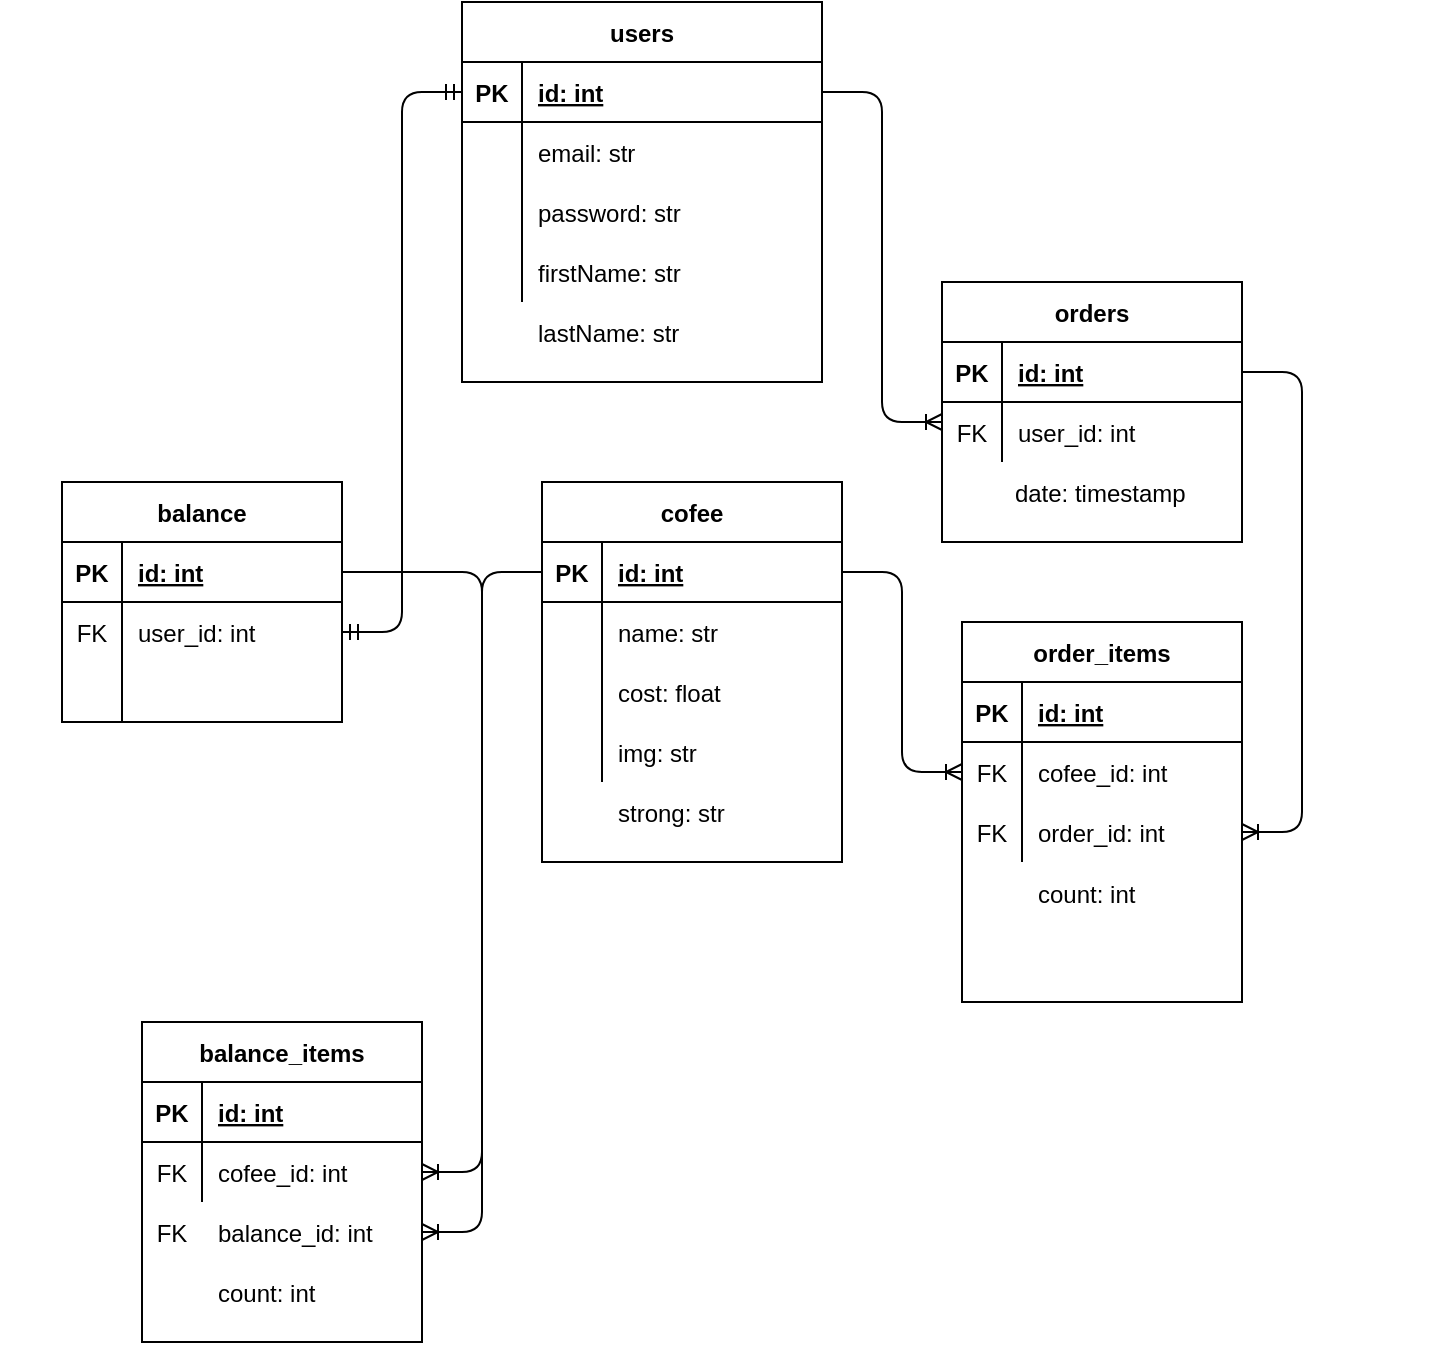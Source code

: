 <mxfile version="14.8.3" type="google"><diagram id="jveoBHC1NpLZILOf-J7W" name="Page-1"><mxGraphModel dx="1425" dy="818" grid="1" gridSize="10" guides="1" tooltips="1" connect="1" arrows="1" fold="1" page="1" pageScale="1" pageWidth="827" pageHeight="1169" math="0" shadow="0"><root><mxCell id="0"/><mxCell id="1" parent="0"/><mxCell id="tNfoL4weSqqiVghUMAil-2" value="users" style="shape=table;startSize=30;container=1;collapsible=1;childLayout=tableLayout;fixedRows=1;rowLines=0;fontStyle=1;align=center;resizeLast=1;" vertex="1" parent="1"><mxGeometry x="310" y="150" width="180" height="190" as="geometry"/></mxCell><mxCell id="tNfoL4weSqqiVghUMAil-3" value="" style="shape=partialRectangle;collapsible=0;dropTarget=0;pointerEvents=0;fillColor=none;top=0;left=0;bottom=1;right=0;points=[[0,0.5],[1,0.5]];portConstraint=eastwest;" vertex="1" parent="tNfoL4weSqqiVghUMAil-2"><mxGeometry y="30" width="180" height="30" as="geometry"/></mxCell><mxCell id="tNfoL4weSqqiVghUMAil-4" value="PK" style="shape=partialRectangle;connectable=0;fillColor=none;top=0;left=0;bottom=0;right=0;fontStyle=1;overflow=hidden;" vertex="1" parent="tNfoL4weSqqiVghUMAil-3"><mxGeometry width="30" height="30" as="geometry"/></mxCell><mxCell id="tNfoL4weSqqiVghUMAil-5" value="id: int" style="shape=partialRectangle;connectable=0;fillColor=none;top=0;left=0;bottom=0;right=0;align=left;spacingLeft=6;fontStyle=5;overflow=hidden;" vertex="1" parent="tNfoL4weSqqiVghUMAil-3"><mxGeometry x="30" width="150" height="30" as="geometry"/></mxCell><mxCell id="tNfoL4weSqqiVghUMAil-6" value="" style="shape=partialRectangle;collapsible=0;dropTarget=0;pointerEvents=0;fillColor=none;top=0;left=0;bottom=0;right=0;points=[[0,0.5],[1,0.5]];portConstraint=eastwest;" vertex="1" parent="tNfoL4weSqqiVghUMAil-2"><mxGeometry y="60" width="180" height="30" as="geometry"/></mxCell><mxCell id="tNfoL4weSqqiVghUMAil-7" value="" style="shape=partialRectangle;connectable=0;fillColor=none;top=0;left=0;bottom=0;right=0;editable=1;overflow=hidden;" vertex="1" parent="tNfoL4weSqqiVghUMAil-6"><mxGeometry width="30" height="30" as="geometry"/></mxCell><mxCell id="tNfoL4weSqqiVghUMAil-8" value="email: str" style="shape=partialRectangle;connectable=0;fillColor=none;top=0;left=0;bottom=0;right=0;align=left;spacingLeft=6;overflow=hidden;" vertex="1" parent="tNfoL4weSqqiVghUMAil-6"><mxGeometry x="30" width="150" height="30" as="geometry"/></mxCell><mxCell id="tNfoL4weSqqiVghUMAil-9" value="" style="shape=partialRectangle;collapsible=0;dropTarget=0;pointerEvents=0;fillColor=none;top=0;left=0;bottom=0;right=0;points=[[0,0.5],[1,0.5]];portConstraint=eastwest;" vertex="1" parent="tNfoL4weSqqiVghUMAil-2"><mxGeometry y="90" width="180" height="30" as="geometry"/></mxCell><mxCell id="tNfoL4weSqqiVghUMAil-10" value="" style="shape=partialRectangle;connectable=0;fillColor=none;top=0;left=0;bottom=0;right=0;editable=1;overflow=hidden;" vertex="1" parent="tNfoL4weSqqiVghUMAil-9"><mxGeometry width="30" height="30" as="geometry"/></mxCell><mxCell id="tNfoL4weSqqiVghUMAil-11" value="password: str" style="shape=partialRectangle;connectable=0;fillColor=none;top=0;left=0;bottom=0;right=0;align=left;spacingLeft=6;overflow=hidden;" vertex="1" parent="tNfoL4weSqqiVghUMAil-9"><mxGeometry x="30" width="150" height="30" as="geometry"/></mxCell><mxCell id="tNfoL4weSqqiVghUMAil-12" value="" style="shape=partialRectangle;collapsible=0;dropTarget=0;pointerEvents=0;fillColor=none;top=0;left=0;bottom=0;right=0;points=[[0,0.5],[1,0.5]];portConstraint=eastwest;" vertex="1" parent="tNfoL4weSqqiVghUMAil-2"><mxGeometry y="120" width="180" height="30" as="geometry"/></mxCell><mxCell id="tNfoL4weSqqiVghUMAil-13" value="" style="shape=partialRectangle;connectable=0;fillColor=none;top=0;left=0;bottom=0;right=0;editable=1;overflow=hidden;" vertex="1" parent="tNfoL4weSqqiVghUMAil-12"><mxGeometry width="30" height="30" as="geometry"/></mxCell><mxCell id="tNfoL4weSqqiVghUMAil-14" value="firstName: str" style="shape=partialRectangle;connectable=0;fillColor=none;top=0;left=0;bottom=0;right=0;align=left;spacingLeft=6;overflow=hidden;" vertex="1" parent="tNfoL4weSqqiVghUMAil-12"><mxGeometry x="30" width="150" height="30" as="geometry"/></mxCell><mxCell id="tNfoL4weSqqiVghUMAil-77" style="edgeStyle=orthogonalEdgeStyle;rounded=0;orthogonalLoop=1;jettySize=auto;html=1;exitX=1;exitY=0.5;exitDx=0;exitDy=0;" edge="1" parent="tNfoL4weSqqiVghUMAil-2" source="tNfoL4weSqqiVghUMAil-12" target="tNfoL4weSqqiVghUMAil-12"><mxGeometry relative="1" as="geometry"/></mxCell><mxCell id="tNfoL4weSqqiVghUMAil-15" value="lastName: str" style="shape=partialRectangle;connectable=0;fillColor=none;top=0;left=0;bottom=0;right=0;align=left;spacingLeft=6;overflow=hidden;" vertex="1" parent="1"><mxGeometry x="340" y="300" width="110" height="30" as="geometry"/></mxCell><mxCell id="tNfoL4weSqqiVghUMAil-16" value="orders" style="shape=table;startSize=30;container=1;collapsible=1;childLayout=tableLayout;fixedRows=1;rowLines=0;fontStyle=1;align=center;resizeLast=1;" vertex="1" parent="1"><mxGeometry x="550" y="290" width="150" height="130" as="geometry"/></mxCell><mxCell id="tNfoL4weSqqiVghUMAil-17" value="" style="shape=partialRectangle;collapsible=0;dropTarget=0;pointerEvents=0;fillColor=none;top=0;left=0;bottom=1;right=0;points=[[0,0.5],[1,0.5]];portConstraint=eastwest;" vertex="1" parent="tNfoL4weSqqiVghUMAil-16"><mxGeometry y="30" width="150" height="30" as="geometry"/></mxCell><mxCell id="tNfoL4weSqqiVghUMAil-18" value="PK" style="shape=partialRectangle;connectable=0;fillColor=none;top=0;left=0;bottom=0;right=0;fontStyle=1;overflow=hidden;" vertex="1" parent="tNfoL4weSqqiVghUMAil-17"><mxGeometry width="30" height="30" as="geometry"/></mxCell><mxCell id="tNfoL4weSqqiVghUMAil-19" value="id: int" style="shape=partialRectangle;connectable=0;fillColor=none;top=0;left=0;bottom=0;right=0;align=left;spacingLeft=6;fontStyle=5;overflow=hidden;" vertex="1" parent="tNfoL4weSqqiVghUMAil-17"><mxGeometry x="30" width="120" height="30" as="geometry"/></mxCell><mxCell id="tNfoL4weSqqiVghUMAil-20" value="" style="shape=partialRectangle;collapsible=0;dropTarget=0;pointerEvents=0;fillColor=none;top=0;left=0;bottom=0;right=0;points=[[0,0.5],[1,0.5]];portConstraint=eastwest;" vertex="1" parent="tNfoL4weSqqiVghUMAil-16"><mxGeometry y="60" width="150" height="30" as="geometry"/></mxCell><mxCell id="tNfoL4weSqqiVghUMAil-21" value="FK" style="shape=partialRectangle;connectable=0;fillColor=none;top=0;left=0;bottom=0;right=0;editable=1;overflow=hidden;" vertex="1" parent="tNfoL4weSqqiVghUMAil-20"><mxGeometry width="30" height="30" as="geometry"/></mxCell><mxCell id="tNfoL4weSqqiVghUMAil-22" value="user_id: int" style="shape=partialRectangle;connectable=0;fillColor=none;top=0;left=0;bottom=0;right=0;align=left;spacingLeft=6;overflow=hidden;" vertex="1" parent="tNfoL4weSqqiVghUMAil-20"><mxGeometry x="30" width="120" height="30" as="geometry"/></mxCell><mxCell id="tNfoL4weSqqiVghUMAil-30" value="cofee" style="shape=table;startSize=30;container=1;collapsible=1;childLayout=tableLayout;fixedRows=1;rowLines=0;fontStyle=1;align=center;resizeLast=1;" vertex="1" parent="1"><mxGeometry x="350" y="390" width="150" height="190" as="geometry"><mxRectangle x="80" y="520" width="60" height="30" as="alternateBounds"/></mxGeometry></mxCell><mxCell id="tNfoL4weSqqiVghUMAil-31" value="" style="shape=partialRectangle;collapsible=0;dropTarget=0;pointerEvents=0;fillColor=none;top=0;left=0;bottom=1;right=0;points=[[0,0.5],[1,0.5]];portConstraint=eastwest;" vertex="1" parent="tNfoL4weSqqiVghUMAil-30"><mxGeometry y="30" width="150" height="30" as="geometry"/></mxCell><mxCell id="tNfoL4weSqqiVghUMAil-32" value="PK" style="shape=partialRectangle;connectable=0;fillColor=none;top=0;left=0;bottom=0;right=0;fontStyle=1;overflow=hidden;" vertex="1" parent="tNfoL4weSqqiVghUMAil-31"><mxGeometry width="30" height="30" as="geometry"/></mxCell><mxCell id="tNfoL4weSqqiVghUMAil-33" value="id: int" style="shape=partialRectangle;connectable=0;fillColor=none;top=0;left=0;bottom=0;right=0;align=left;spacingLeft=6;fontStyle=5;overflow=hidden;" vertex="1" parent="tNfoL4weSqqiVghUMAil-31"><mxGeometry x="30" width="120" height="30" as="geometry"/></mxCell><mxCell id="tNfoL4weSqqiVghUMAil-34" value="" style="shape=partialRectangle;collapsible=0;dropTarget=0;pointerEvents=0;fillColor=none;top=0;left=0;bottom=0;right=0;points=[[0,0.5],[1,0.5]];portConstraint=eastwest;" vertex="1" parent="tNfoL4weSqqiVghUMAil-30"><mxGeometry y="60" width="150" height="30" as="geometry"/></mxCell><mxCell id="tNfoL4weSqqiVghUMAil-35" value="" style="shape=partialRectangle;connectable=0;fillColor=none;top=0;left=0;bottom=0;right=0;editable=1;overflow=hidden;" vertex="1" parent="tNfoL4weSqqiVghUMAil-34"><mxGeometry width="30" height="30" as="geometry"/></mxCell><mxCell id="tNfoL4weSqqiVghUMAil-36" value="name: str" style="shape=partialRectangle;connectable=0;fillColor=none;top=0;left=0;bottom=0;right=0;align=left;spacingLeft=6;overflow=hidden;" vertex="1" parent="tNfoL4weSqqiVghUMAil-34"><mxGeometry x="30" width="120" height="30" as="geometry"/></mxCell><mxCell id="tNfoL4weSqqiVghUMAil-37" value="" style="shape=partialRectangle;collapsible=0;dropTarget=0;pointerEvents=0;fillColor=none;top=0;left=0;bottom=0;right=0;points=[[0,0.5],[1,0.5]];portConstraint=eastwest;" vertex="1" parent="tNfoL4weSqqiVghUMAil-30"><mxGeometry y="90" width="150" height="30" as="geometry"/></mxCell><mxCell id="tNfoL4weSqqiVghUMAil-38" value="" style="shape=partialRectangle;connectable=0;fillColor=none;top=0;left=0;bottom=0;right=0;editable=1;overflow=hidden;" vertex="1" parent="tNfoL4weSqqiVghUMAil-37"><mxGeometry width="30" height="30" as="geometry"/></mxCell><mxCell id="tNfoL4weSqqiVghUMAil-39" value="cost: float" style="shape=partialRectangle;connectable=0;fillColor=none;top=0;left=0;bottom=0;right=0;align=left;spacingLeft=6;overflow=hidden;" vertex="1" parent="tNfoL4weSqqiVghUMAil-37"><mxGeometry x="30" width="120" height="30" as="geometry"/></mxCell><mxCell id="tNfoL4weSqqiVghUMAil-40" value="" style="shape=partialRectangle;collapsible=0;dropTarget=0;pointerEvents=0;fillColor=none;top=0;left=0;bottom=0;right=0;points=[[0,0.5],[1,0.5]];portConstraint=eastwest;" vertex="1" parent="tNfoL4weSqqiVghUMAil-30"><mxGeometry y="120" width="150" height="30" as="geometry"/></mxCell><mxCell id="tNfoL4weSqqiVghUMAil-41" value="" style="shape=partialRectangle;connectable=0;fillColor=none;top=0;left=0;bottom=0;right=0;editable=1;overflow=hidden;" vertex="1" parent="tNfoL4weSqqiVghUMAil-40"><mxGeometry width="30" height="30" as="geometry"/></mxCell><mxCell id="tNfoL4weSqqiVghUMAil-42" value="" style="shape=partialRectangle;connectable=0;fillColor=none;top=0;left=0;bottom=0;right=0;align=left;spacingLeft=6;overflow=hidden;" vertex="1" parent="tNfoL4weSqqiVghUMAil-40"><mxGeometry x="30" width="120" height="30" as="geometry"/></mxCell><mxCell id="tNfoL4weSqqiVghUMAil-44" value="order_items" style="shape=table;startSize=30;container=1;collapsible=1;childLayout=tableLayout;fixedRows=1;rowLines=0;fontStyle=1;align=center;resizeLast=1;" vertex="1" parent="1"><mxGeometry x="560" y="460" width="140" height="190" as="geometry"/></mxCell><mxCell id="tNfoL4weSqqiVghUMAil-45" value="" style="shape=partialRectangle;collapsible=0;dropTarget=0;pointerEvents=0;fillColor=none;top=0;left=0;bottom=1;right=0;points=[[0,0.5],[1,0.5]];portConstraint=eastwest;" vertex="1" parent="tNfoL4weSqqiVghUMAil-44"><mxGeometry y="30" width="140" height="30" as="geometry"/></mxCell><mxCell id="tNfoL4weSqqiVghUMAil-46" value="PK" style="shape=partialRectangle;connectable=0;fillColor=none;top=0;left=0;bottom=0;right=0;fontStyle=1;overflow=hidden;" vertex="1" parent="tNfoL4weSqqiVghUMAil-45"><mxGeometry width="30" height="30" as="geometry"/></mxCell><mxCell id="tNfoL4weSqqiVghUMAil-47" value="id: int" style="shape=partialRectangle;connectable=0;fillColor=none;top=0;left=0;bottom=0;right=0;align=left;spacingLeft=6;fontStyle=5;overflow=hidden;" vertex="1" parent="tNfoL4weSqqiVghUMAil-45"><mxGeometry x="30" width="110" height="30" as="geometry"/></mxCell><mxCell id="tNfoL4weSqqiVghUMAil-48" value="" style="shape=partialRectangle;collapsible=0;dropTarget=0;pointerEvents=0;fillColor=none;top=0;left=0;bottom=0;right=0;points=[[0,0.5],[1,0.5]];portConstraint=eastwest;" vertex="1" parent="tNfoL4weSqqiVghUMAil-44"><mxGeometry y="60" width="140" height="30" as="geometry"/></mxCell><mxCell id="tNfoL4weSqqiVghUMAil-49" value="FK" style="shape=partialRectangle;connectable=0;fillColor=none;top=0;left=0;bottom=0;right=0;editable=1;overflow=hidden;" vertex="1" parent="tNfoL4weSqqiVghUMAil-48"><mxGeometry width="30" height="30" as="geometry"/></mxCell><mxCell id="tNfoL4weSqqiVghUMAil-50" value="cofee_id: int" style="shape=partialRectangle;connectable=0;fillColor=none;top=0;left=0;bottom=0;right=0;align=left;spacingLeft=6;overflow=hidden;" vertex="1" parent="tNfoL4weSqqiVghUMAil-48"><mxGeometry x="30" width="110" height="30" as="geometry"/></mxCell><mxCell id="tNfoL4weSqqiVghUMAil-51" value="" style="shape=partialRectangle;collapsible=0;dropTarget=0;pointerEvents=0;fillColor=none;top=0;left=0;bottom=0;right=0;points=[[0,0.5],[1,0.5]];portConstraint=eastwest;" vertex="1" parent="tNfoL4weSqqiVghUMAil-44"><mxGeometry y="90" width="140" height="30" as="geometry"/></mxCell><mxCell id="tNfoL4weSqqiVghUMAil-52" value="FK" style="shape=partialRectangle;connectable=0;fillColor=none;top=0;left=0;bottom=0;right=0;editable=1;overflow=hidden;" vertex="1" parent="tNfoL4weSqqiVghUMAil-51"><mxGeometry width="30" height="30" as="geometry"/></mxCell><mxCell id="tNfoL4weSqqiVghUMAil-53" value="order_id: int" style="shape=partialRectangle;connectable=0;fillColor=none;top=0;left=0;bottom=0;right=0;align=left;spacingLeft=6;overflow=hidden;" vertex="1" parent="tNfoL4weSqqiVghUMAil-51"><mxGeometry x="30" width="110" height="30" as="geometry"/></mxCell><mxCell id="tNfoL4weSqqiVghUMAil-54" value="" style="shape=partialRectangle;collapsible=0;dropTarget=0;pointerEvents=0;fillColor=none;top=0;left=0;bottom=0;right=0;points=[[0,0.5],[1,0.5]];portConstraint=eastwest;" vertex="1" parent="1"><mxGeometry x="560" y="370" width="240" height="40" as="geometry"/></mxCell><mxCell id="tNfoL4weSqqiVghUMAil-55" value="" style="shape=partialRectangle;connectable=0;fillColor=none;top=0;left=0;bottom=0;right=0;editable=1;overflow=hidden;" vertex="1" parent="tNfoL4weSqqiVghUMAil-54"><mxGeometry width="27.692" height="30" as="geometry"/></mxCell><mxCell id="tNfoL4weSqqiVghUMAil-56" value="date: timestamp" style="shape=partialRectangle;connectable=0;fillColor=none;top=0;left=0;bottom=0;right=0;align=left;spacingLeft=6;overflow=hidden;" vertex="1" parent="tNfoL4weSqqiVghUMAil-54"><mxGeometry x="18.46" y="10" width="111.54" height="30" as="geometry"/></mxCell><mxCell id="tNfoL4weSqqiVghUMAil-60" value="" style="shape=partialRectangle;collapsible=0;dropTarget=0;pointerEvents=0;fillColor=none;top=0;left=0;bottom=0;right=0;points=[[0,0.5],[1,0.5]];portConstraint=eastwest;" vertex="1" parent="1"><mxGeometry x="420" y="570" width="260" height="30" as="geometry"/></mxCell><mxCell id="tNfoL4weSqqiVghUMAil-61" value="" style="shape=partialRectangle;connectable=0;fillColor=none;top=0;left=0;bottom=0;right=0;editable=1;overflow=hidden;" vertex="1" parent="tNfoL4weSqqiVghUMAil-60"><mxGeometry x="140" y="25.5" width="30" height="30" as="geometry"/></mxCell><mxCell id="tNfoL4weSqqiVghUMAil-62" value="count: int" style="shape=partialRectangle;connectable=0;fillColor=none;top=0;left=0;bottom=0;right=0;align=left;spacingLeft=6;overflow=hidden;" vertex="1" parent="1"><mxGeometry x="590" y="580.5" width="90" height="30" as="geometry"/></mxCell><mxCell id="tNfoL4weSqqiVghUMAil-63" value="balance" style="shape=table;startSize=30;container=1;collapsible=1;childLayout=tableLayout;fixedRows=1;rowLines=0;fontStyle=1;align=center;resizeLast=1;" vertex="1" parent="1"><mxGeometry x="110" y="390" width="140" height="120" as="geometry"/></mxCell><mxCell id="tNfoL4weSqqiVghUMAil-64" value="" style="shape=partialRectangle;collapsible=0;dropTarget=0;pointerEvents=0;fillColor=none;top=0;left=0;bottom=1;right=0;points=[[0,0.5],[1,0.5]];portConstraint=eastwest;" vertex="1" parent="tNfoL4weSqqiVghUMAil-63"><mxGeometry y="30" width="140" height="30" as="geometry"/></mxCell><mxCell id="tNfoL4weSqqiVghUMAil-65" value="PK" style="shape=partialRectangle;connectable=0;fillColor=none;top=0;left=0;bottom=0;right=0;fontStyle=1;overflow=hidden;" vertex="1" parent="tNfoL4weSqqiVghUMAil-64"><mxGeometry width="30" height="30" as="geometry"/></mxCell><mxCell id="tNfoL4weSqqiVghUMAil-66" value="id: int" style="shape=partialRectangle;connectable=0;fillColor=none;top=0;left=0;bottom=0;right=0;align=left;spacingLeft=6;fontStyle=5;overflow=hidden;" vertex="1" parent="tNfoL4weSqqiVghUMAil-64"><mxGeometry x="30" width="110" height="30" as="geometry"/></mxCell><mxCell id="tNfoL4weSqqiVghUMAil-67" value="" style="shape=partialRectangle;collapsible=0;dropTarget=0;pointerEvents=0;fillColor=none;top=0;left=0;bottom=0;right=0;points=[[0,0.5],[1,0.5]];portConstraint=eastwest;" vertex="1" parent="tNfoL4weSqqiVghUMAil-63"><mxGeometry y="60" width="140" height="30" as="geometry"/></mxCell><mxCell id="tNfoL4weSqqiVghUMAil-68" value="FK" style="shape=partialRectangle;connectable=0;fillColor=none;top=0;left=0;bottom=0;right=0;editable=1;overflow=hidden;" vertex="1" parent="tNfoL4weSqqiVghUMAil-67"><mxGeometry width="30" height="30" as="geometry"/></mxCell><mxCell id="tNfoL4weSqqiVghUMAil-69" value="user_id: int" style="shape=partialRectangle;connectable=0;fillColor=none;top=0;left=0;bottom=0;right=0;align=left;spacingLeft=6;overflow=hidden;" vertex="1" parent="tNfoL4weSqqiVghUMAil-67"><mxGeometry x="30" width="110" height="30" as="geometry"/></mxCell><mxCell id="tNfoL4weSqqiVghUMAil-70" value="" style="shape=partialRectangle;collapsible=0;dropTarget=0;pointerEvents=0;fillColor=none;top=0;left=0;bottom=0;right=0;points=[[0,0.5],[1,0.5]];portConstraint=eastwest;" vertex="1" parent="tNfoL4weSqqiVghUMAil-63"><mxGeometry y="90" width="140" height="30" as="geometry"/></mxCell><mxCell id="tNfoL4weSqqiVghUMAil-71" value="" style="shape=partialRectangle;connectable=0;fillColor=none;top=0;left=0;bottom=0;right=0;editable=1;overflow=hidden;" vertex="1" parent="tNfoL4weSqqiVghUMAil-70"><mxGeometry width="30" height="30" as="geometry"/></mxCell><mxCell id="tNfoL4weSqqiVghUMAil-72" value="" style="shape=partialRectangle;connectable=0;fillColor=none;top=0;left=0;bottom=0;right=0;align=left;spacingLeft=6;overflow=hidden;" vertex="1" parent="tNfoL4weSqqiVghUMAil-70"><mxGeometry x="30" width="110" height="30" as="geometry"/></mxCell><mxCell id="tNfoL4weSqqiVghUMAil-73" value="" style="shape=partialRectangle;collapsible=0;dropTarget=0;pointerEvents=0;fillColor=none;top=0;left=0;bottom=0;right=0;points=[[0,0.5],[1,0.5]];portConstraint=eastwest;" vertex="1" parent="1"><mxGeometry x="80" y="785.5" width="260" height="30" as="geometry"/></mxCell><mxCell id="tNfoL4weSqqiVghUMAil-74" value="" style="shape=partialRectangle;connectable=0;fillColor=none;top=0;left=0;bottom=0;right=0;editable=1;overflow=hidden;" vertex="1" parent="tNfoL4weSqqiVghUMAil-73"><mxGeometry width="30" height="30" as="geometry"/></mxCell><mxCell id="tNfoL4weSqqiVghUMAil-78" value="balance_items" style="shape=table;startSize=30;container=1;collapsible=1;childLayout=tableLayout;fixedRows=1;rowLines=0;fontStyle=1;align=center;resizeLast=1;" vertex="1" parent="1"><mxGeometry x="150" y="660" width="140" height="160" as="geometry"/></mxCell><mxCell id="tNfoL4weSqqiVghUMAil-79" value="" style="shape=partialRectangle;collapsible=0;dropTarget=0;pointerEvents=0;fillColor=none;top=0;left=0;bottom=1;right=0;points=[[0,0.5],[1,0.5]];portConstraint=eastwest;" vertex="1" parent="tNfoL4weSqqiVghUMAil-78"><mxGeometry y="30" width="140" height="30" as="geometry"/></mxCell><mxCell id="tNfoL4weSqqiVghUMAil-80" value="PK" style="shape=partialRectangle;connectable=0;fillColor=none;top=0;left=0;bottom=0;right=0;fontStyle=1;overflow=hidden;" vertex="1" parent="tNfoL4weSqqiVghUMAil-79"><mxGeometry width="30" height="30" as="geometry"/></mxCell><mxCell id="tNfoL4weSqqiVghUMAil-81" value="id: int" style="shape=partialRectangle;connectable=0;fillColor=none;top=0;left=0;bottom=0;right=0;align=left;spacingLeft=6;fontStyle=5;overflow=hidden;" vertex="1" parent="tNfoL4weSqqiVghUMAil-79"><mxGeometry x="30" width="110" height="30" as="geometry"/></mxCell><mxCell id="tNfoL4weSqqiVghUMAil-82" value="" style="shape=partialRectangle;collapsible=0;dropTarget=0;pointerEvents=0;fillColor=none;top=0;left=0;bottom=0;right=0;points=[[0,0.5],[1,0.5]];portConstraint=eastwest;" vertex="1" parent="tNfoL4weSqqiVghUMAil-78"><mxGeometry y="60" width="140" height="30" as="geometry"/></mxCell><mxCell id="tNfoL4weSqqiVghUMAil-83" value="FK" style="shape=partialRectangle;connectable=0;fillColor=none;top=0;left=0;bottom=0;right=0;editable=1;overflow=hidden;" vertex="1" parent="tNfoL4weSqqiVghUMAil-82"><mxGeometry width="30" height="30" as="geometry"/></mxCell><mxCell id="tNfoL4weSqqiVghUMAil-84" value="cofee_id: int" style="shape=partialRectangle;connectable=0;fillColor=none;top=0;left=0;bottom=0;right=0;align=left;spacingLeft=6;overflow=hidden;" vertex="1" parent="tNfoL4weSqqiVghUMAil-82"><mxGeometry x="30" width="110" height="30" as="geometry"/></mxCell><mxCell id="tNfoL4weSqqiVghUMAil-88" value="" style="shape=partialRectangle;connectable=0;fillColor=none;top=0;left=0;bottom=0;right=0;editable=1;overflow=hidden;" vertex="1" parent="1"><mxGeometry x="150" y="795.5" width="30" height="30" as="geometry"/></mxCell><mxCell id="tNfoL4weSqqiVghUMAil-89" value="count: int" style="shape=partialRectangle;connectable=0;fillColor=none;top=0;left=0;bottom=0;right=0;align=left;spacingLeft=6;overflow=hidden;" vertex="1" parent="1"><mxGeometry x="180" y="780" width="90" height="30" as="geometry"/></mxCell><mxCell id="tNfoL4weSqqiVghUMAil-90" value="" style="edgeStyle=entityRelationEdgeStyle;fontSize=12;html=1;endArrow=ERoneToMany;exitX=1;exitY=0.5;exitDx=0;exitDy=0;" edge="1" parent="1" source="tNfoL4weSqqiVghUMAil-3"><mxGeometry width="100" height="100" relative="1" as="geometry"><mxPoint x="360" y="540" as="sourcePoint"/><mxPoint x="550" y="360" as="targetPoint"/></mxGeometry></mxCell><mxCell id="tNfoL4weSqqiVghUMAil-91" value="" style="edgeStyle=entityRelationEdgeStyle;fontSize=12;html=1;endArrow=ERoneToMany;entryX=1;entryY=0.5;entryDx=0;entryDy=0;exitX=1;exitY=0.5;exitDx=0;exitDy=0;" edge="1" parent="1" source="tNfoL4weSqqiVghUMAil-17" target="tNfoL4weSqqiVghUMAil-51"><mxGeometry width="100" height="100" relative="1" as="geometry"><mxPoint x="360" y="540" as="sourcePoint"/><mxPoint x="460" y="440" as="targetPoint"/></mxGeometry></mxCell><mxCell id="tNfoL4weSqqiVghUMAil-94" value="" style="edgeStyle=entityRelationEdgeStyle;fontSize=12;html=1;endArrow=ERmandOne;startArrow=ERmandOne;exitX=1;exitY=0.5;exitDx=0;exitDy=0;entryX=0;entryY=0.5;entryDx=0;entryDy=0;" edge="1" parent="1" source="tNfoL4weSqqiVghUMAil-67" target="tNfoL4weSqqiVghUMAil-3"><mxGeometry width="100" height="100" relative="1" as="geometry"><mxPoint x="360" y="540" as="sourcePoint"/><mxPoint x="460" y="440" as="targetPoint"/></mxGeometry></mxCell><mxCell id="tNfoL4weSqqiVghUMAil-98" value="" style="shape=partialRectangle;collapsible=0;dropTarget=0;pointerEvents=0;fillColor=none;top=0;left=0;bottom=0;right=0;points=[[0,0.5],[1,0.5]];portConstraint=eastwest;" vertex="1" parent="1"><mxGeometry x="150" y="750" width="140" height="30" as="geometry"/></mxCell><mxCell id="tNfoL4weSqqiVghUMAil-99" value="FK" style="shape=partialRectangle;connectable=0;fillColor=none;top=0;left=0;bottom=0;right=0;editable=1;overflow=hidden;" vertex="1" parent="tNfoL4weSqqiVghUMAil-98"><mxGeometry width="30" height="30" as="geometry"/></mxCell><mxCell id="tNfoL4weSqqiVghUMAil-100" value="balance_id: int" style="shape=partialRectangle;connectable=0;fillColor=none;top=0;left=0;bottom=0;right=0;align=left;spacingLeft=6;overflow=hidden;" vertex="1" parent="tNfoL4weSqqiVghUMAil-98"><mxGeometry x="30" width="110" height="30" as="geometry"/></mxCell><mxCell id="tNfoL4weSqqiVghUMAil-104" value="" style="edgeStyle=entityRelationEdgeStyle;fontSize=12;html=1;endArrow=ERoneToMany;exitX=0;exitY=0.5;exitDx=0;exitDy=0;entryX=1;entryY=0.5;entryDx=0;entryDy=0;" edge="1" parent="1" source="tNfoL4weSqqiVghUMAil-31" target="tNfoL4weSqqiVghUMAil-82"><mxGeometry width="100" height="100" relative="1" as="geometry"><mxPoint x="360" y="540" as="sourcePoint"/><mxPoint x="460" y="440" as="targetPoint"/></mxGeometry></mxCell><mxCell id="tNfoL4weSqqiVghUMAil-105" value="" style="edgeStyle=entityRelationEdgeStyle;fontSize=12;html=1;endArrow=ERoneToMany;entryX=0;entryY=0.5;entryDx=0;entryDy=0;exitX=1;exitY=0.5;exitDx=0;exitDy=0;" edge="1" parent="1" source="tNfoL4weSqqiVghUMAil-31" target="tNfoL4weSqqiVghUMAil-48"><mxGeometry width="100" height="100" relative="1" as="geometry"><mxPoint x="360" y="540" as="sourcePoint"/><mxPoint x="460" y="440" as="targetPoint"/></mxGeometry></mxCell><mxCell id="tNfoL4weSqqiVghUMAil-108" value="" style="edgeStyle=entityRelationEdgeStyle;fontSize=12;html=1;endArrow=ERoneToMany;exitX=1;exitY=0.5;exitDx=0;exitDy=0;" edge="1" parent="1" source="tNfoL4weSqqiVghUMAil-64" target="tNfoL4weSqqiVghUMAil-98"><mxGeometry width="100" height="100" relative="1" as="geometry"><mxPoint x="270" y="440" as="sourcePoint"/><mxPoint x="460" y="440" as="targetPoint"/></mxGeometry></mxCell><mxCell id="tNfoL4weSqqiVghUMAil-109" value="img: str" style="shape=partialRectangle;connectable=0;fillColor=none;top=0;left=0;bottom=0;right=0;align=left;spacingLeft=6;overflow=hidden;" vertex="1" parent="1"><mxGeometry x="380" y="510" width="120" height="30" as="geometry"/></mxCell><mxCell id="tNfoL4weSqqiVghUMAil-110" value="" style="shape=partialRectangle;collapsible=0;dropTarget=0;pointerEvents=0;fillColor=none;top=0;left=0;bottom=0;right=0;points=[[0,0.5],[1,0.5]];portConstraint=eastwest;" vertex="1" parent="1"><mxGeometry x="350" y="540" width="150" height="30" as="geometry"/></mxCell><mxCell id="tNfoL4weSqqiVghUMAil-111" value="" style="shape=partialRectangle;connectable=0;fillColor=none;top=0;left=0;bottom=0;right=0;editable=1;overflow=hidden;" vertex="1" parent="tNfoL4weSqqiVghUMAil-110"><mxGeometry width="30" height="30" as="geometry"/></mxCell><mxCell id="tNfoL4weSqqiVghUMAil-112" value="strong: str" style="shape=partialRectangle;connectable=0;fillColor=none;top=0;left=0;bottom=0;right=0;align=left;spacingLeft=6;overflow=hidden;" vertex="1" parent="tNfoL4weSqqiVghUMAil-110"><mxGeometry x="30" width="120" height="30" as="geometry"/></mxCell></root></mxGraphModel></diagram></mxfile>